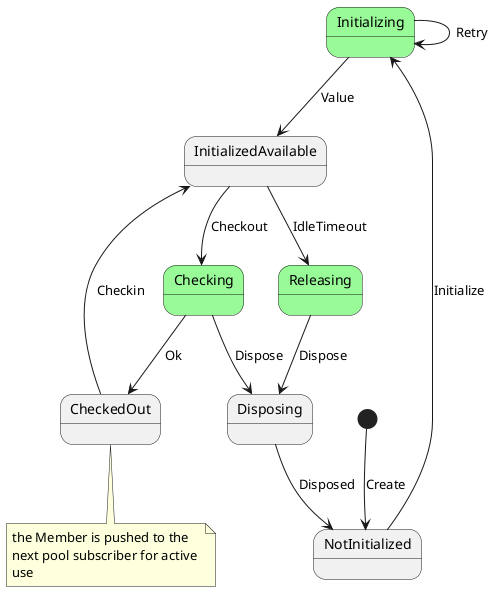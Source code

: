 @startuml

state Initializing #palegreen {
}
state Checking #palegreen {
}
state Releasing #palegreen {
}

[*] --> NotInitialized: Create
NotInitialized --> Initializing: Initialize
Initializing --> InitializedAvailable: Value
Initializing --> Initializing: Retry
InitializedAvailable --> Checking: Checkout
Checking --> Disposing: Dispose
Checking --> CheckedOut: Ok
InitializedAvailable --> Releasing: IdleTimeout
Releasing --> Disposing: Dispose 
Disposing --> NotInitialized: Disposed
CheckedOut --> InitializedAvailable: Checkin

note bottom of CheckedOut
  the Member is pushed to the 
  next pool subscriber for active 
  use
end note

@enduml

